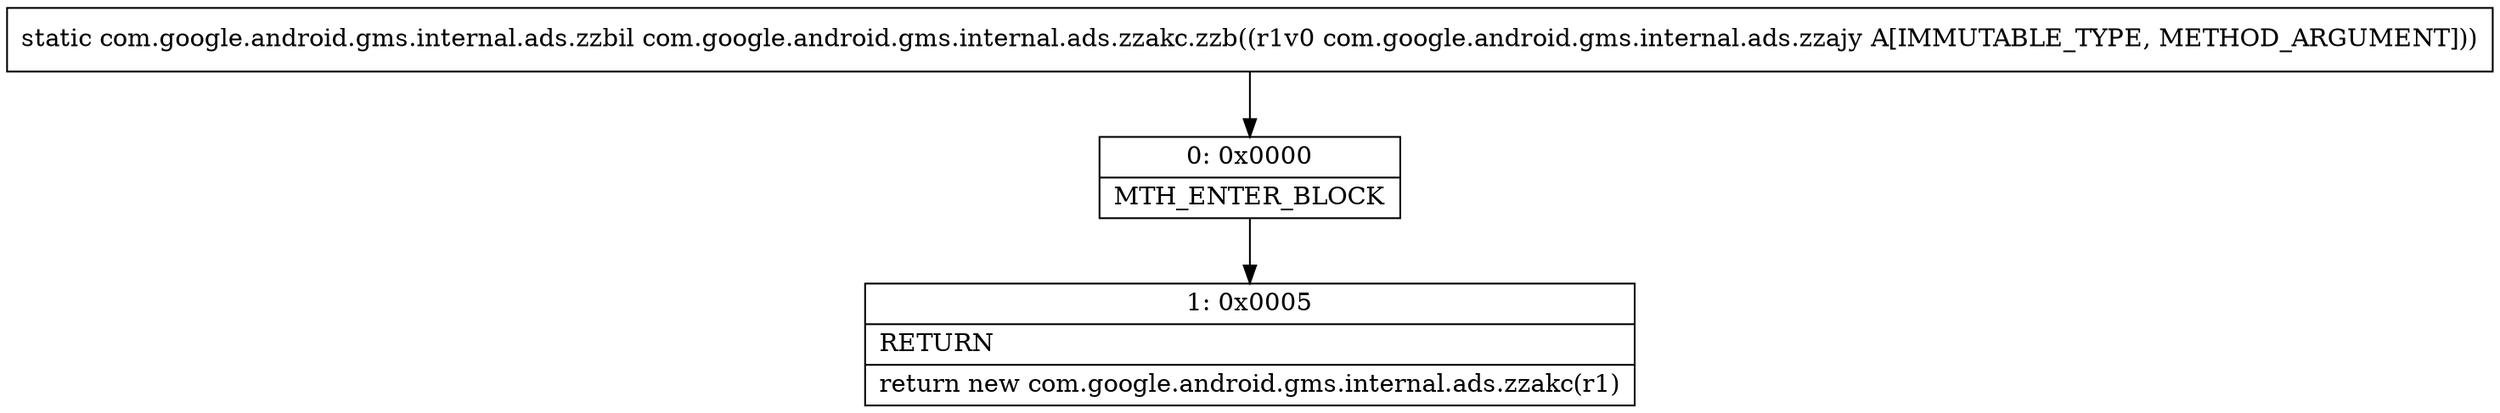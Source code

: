 digraph "CFG forcom.google.android.gms.internal.ads.zzakc.zzb(Lcom\/google\/android\/gms\/internal\/ads\/zzajy;)Lcom\/google\/android\/gms\/internal\/ads\/zzbil;" {
Node_0 [shape=record,label="{0\:\ 0x0000|MTH_ENTER_BLOCK\l}"];
Node_1 [shape=record,label="{1\:\ 0x0005|RETURN\l|return new com.google.android.gms.internal.ads.zzakc(r1)\l}"];
MethodNode[shape=record,label="{static com.google.android.gms.internal.ads.zzbil com.google.android.gms.internal.ads.zzakc.zzb((r1v0 com.google.android.gms.internal.ads.zzajy A[IMMUTABLE_TYPE, METHOD_ARGUMENT])) }"];
MethodNode -> Node_0;
Node_0 -> Node_1;
}

